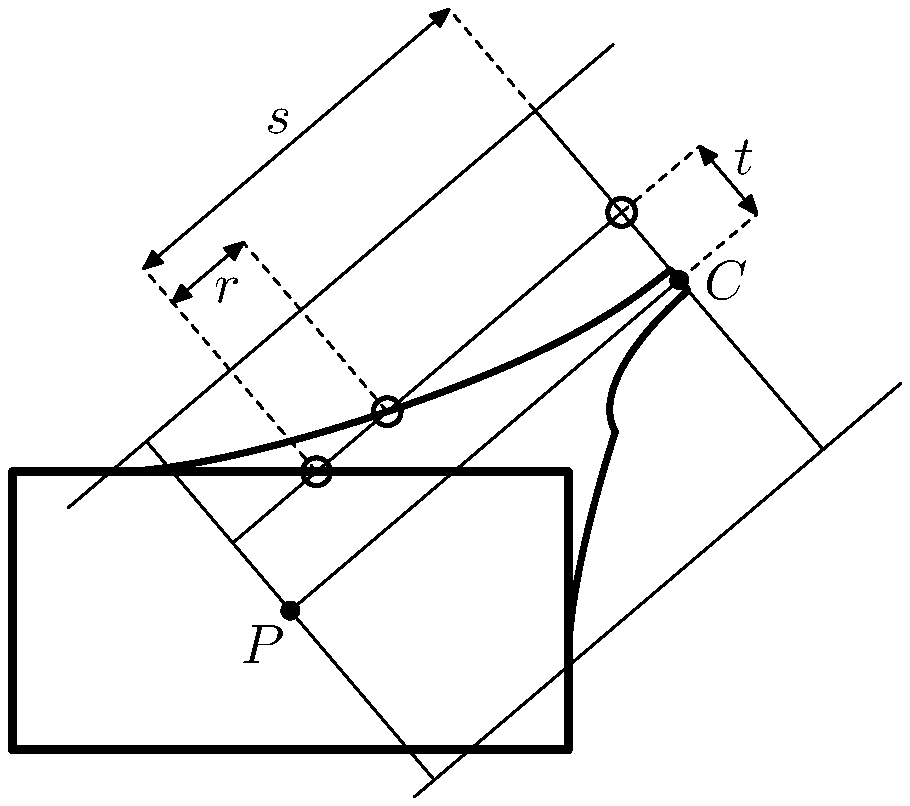 beginfig(1)

psize = 5pt;

pair zcor;
z[0] = zcor = (100, 50);
pair ctr;
ctr = (300, 300);
pair out; 
out = (200,170);
out := out * 0.7;

numeric base;
base := 160;
numeric cthick;
cthick := 10;

numeric outl;
outl := 3pt;

pair outo;
outo := out rotated 90;
outo := (base/2) * (outo / abs(outo));


pickup pencircle scaled outl;
draw (ctr+zcor)--(ctr+(-x[0],y[0]))--(ctr+(-x[0],-y[0]))--(ctr+(x[0],-y[0]))
	--(ctr+zcor);

pickup pencircle scaled 1pt;

draw ctr -- ctr + out;

draw ctr -- ctr + outo;
draw ctr -- ctr - outo;
draw ctr + 1.2*out + outo -- ctr -0.2*out + outo;
draw ctr + 1.2*out - outo -- ctr -0.05*out - outo;

pair zint, zout, zsec;
zint = ctr + zcor + whatever*(-1,0);
zint = ctr + outo + whatever*out;
zout = ctr + zcor + whatever*(-1,0);
zout = ctr + whatever*out;
zsec = ctr + zcor + whatever*(0,-1);
zsec = ctr - outo +  whatever*out;

pickup pencircle scaled outl;

	numeric ret;

def func(expr a) = 
    begingroup
	numeric b;
	b := (abs(a) - cthick/2) / ((base-cthick)/2);
	if b < 0:
	    ret := 1;
	elseif b > 1:
	    ret := 0;
	else:
	    ret := 1-sqrt(1-(1-b)*(1-b));
	fi;
	show 'flip', ret;
	% draw (300,500)--(300+a,500+ret*200);
	ret
    endgroup;
enddef;

pair intersshownedge;
pair intersshownmid;
pair intersshowntop;

save z;
pair z[];

pickup pencircle scaled 2.5pt;
path p[];
p[1] := zint -- zout;
pair mid;
mid := ctr + zcor;
numeric ang;
ang = angle outo;
p[2] := ((zsec) -- (ctr+zcor) -- (zout));
for i = 1 upto 2:
    for ii = 0 upto 100:
	pair tmp;
	tmp := (point i*ii/100 of p[i]);
	pair rtmp;
	rtmp := (tmp - ctr) rotated -ang;
	% draw (rtmp + (300,300)) -- (rtmp);
	show 'rtmp', rtmp;
	numeric b;
	b := func(xpart rtmp);
	show 'b', b;
	pair inters;
	inters = ctr + out + whatever * outo;
	inters = tmp + whatever * out;
	z[ii] := b[
		tmp, inters
	    ];
	if (i = 1) and (ii = 60) :
	    intersshownedge := tmp;
	    intersshownmid := z[ii];
	    intersshowntop := inters;
	fi;
	show 'final', z[ii];
    endfor;
    draw z[0] for ii = 1 upto 100:
	--z[ii]
    endfor;
    ;
endfor;

numeric cw;
cw = 5;
def circle(expr p) =
    draw p+(0,cw)..p+(-cw,0)..p+(0,-cw)..p+(cw,0)..cycle;
enddef;

pickup pencircle scaled 1.5pt;

circle(intersshownedge);
circle(intersshownmid);
circle(intersshowntop);

pickup pencircle scaled 1pt;

draw intersshowntop -- intersshowntop - out;
draw ctr + out - outo -- ctr + out + outo;

ahlength := 7;

numeric f;
f := 1;
z[0] := intersshownedge + f * outo;
z[1] := intersshownmid + f * outo;

defaultfont:="cmmi10";
defaultscale:=2;
label.lrt("r",.5[z0,z1]);

numeric diam;
diam = 7;
draw ctr withpen pencircle scaled diam;
label.llft("P",ctr+(-3,-3));
draw ctr+out withpen pencircle scaled diam;
label.rt("C",ctr+out+(6,0));

draw intersshownmid -- z[1] dashed evenly;

drawdblarrow z0--z1;

f := 1.2;
z[0] := intersshownedge + f * outo;
z[1] := intersshowntop + f * outo;

draw intersshownedge -- z[0] dashed evenly;
draw intersshowntop -- z[1] dashed evenly;
label.ulft("s",.5[z0,z1]);

drawdblarrow z0--z1;

f := 0.2;
z[0] := intersshowntop + f * out;
z[1] := ctr + (1+f) * out;

draw intersshowntop -- z[0] dashed evenly;
draw ctr + out -- z[1] dashed evenly;
label.urt("t",.5[z0,z1]);

drawdblarrow z0--z1;


% draw zint .. controls (zint + (40, 0)) and
% 		(ctr + 0.3 * out + 0.1 * outo) 
% 		.. ctr + 0.7 * out + 0.1 * outo;

endfig;

end;
